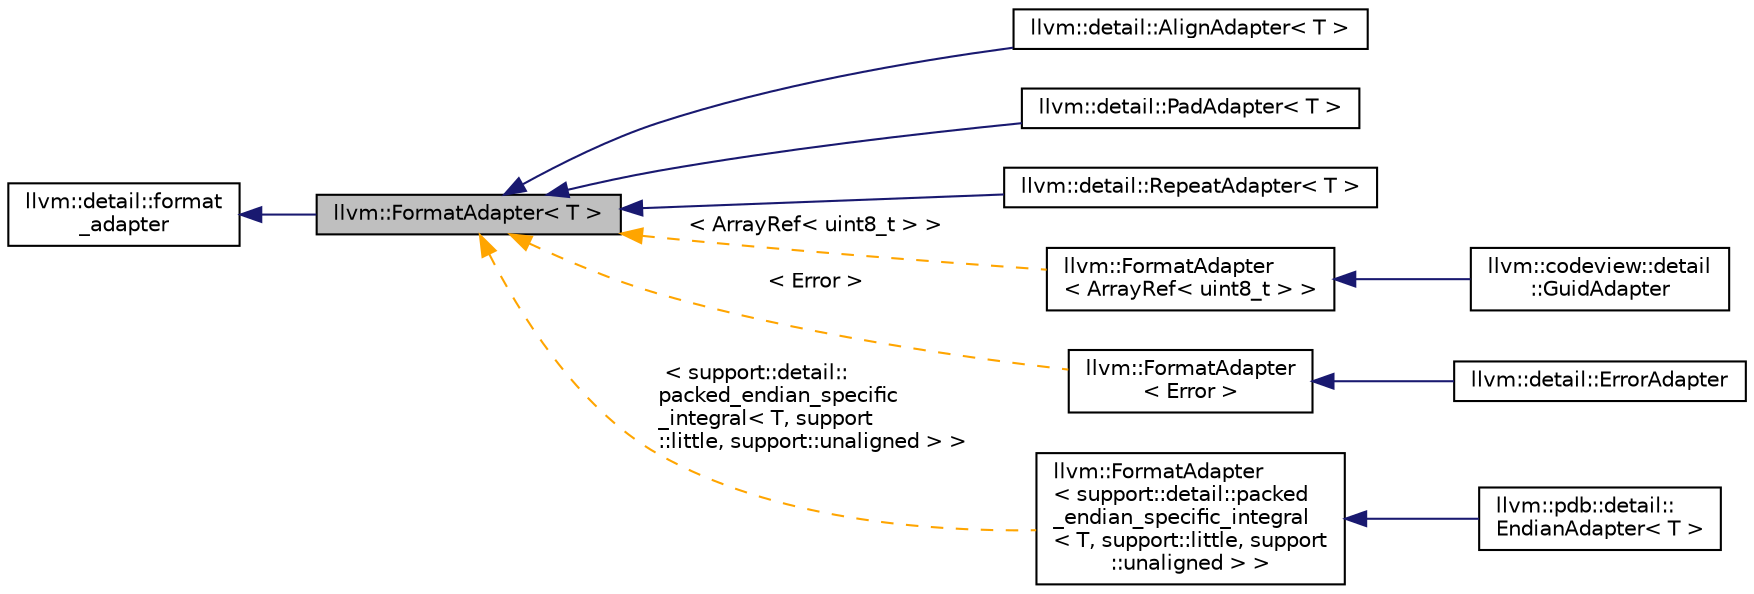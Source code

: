 digraph "llvm::FormatAdapter&lt; T &gt;"
{
 // LATEX_PDF_SIZE
  bgcolor="transparent";
  edge [fontname="Helvetica",fontsize="10",labelfontname="Helvetica",labelfontsize="10"];
  node [fontname="Helvetica",fontsize="10",shape=record];
  rankdir="LR";
  Node1 [label="llvm::FormatAdapter\< T \>",height=0.2,width=0.4,color="black", fillcolor="grey75", style="filled", fontcolor="black",tooltip=" "];
  Node2 -> Node1 [dir="back",color="midnightblue",fontsize="10",style="solid",fontname="Helvetica"];
  Node2 [label="llvm::detail::format\l_adapter",height=0.2,width=0.4,color="black",URL="$classllvm_1_1detail_1_1format__adapter.html",tooltip=" "];
  Node1 -> Node3 [dir="back",color="midnightblue",fontsize="10",style="solid",fontname="Helvetica"];
  Node3 [label="llvm::detail::AlignAdapter\< T \>",height=0.2,width=0.4,color="black",URL="$classllvm_1_1detail_1_1AlignAdapter.html",tooltip=" "];
  Node1 -> Node4 [dir="back",color="midnightblue",fontsize="10",style="solid",fontname="Helvetica"];
  Node4 [label="llvm::detail::PadAdapter\< T \>",height=0.2,width=0.4,color="black",URL="$classllvm_1_1detail_1_1PadAdapter.html",tooltip=" "];
  Node1 -> Node5 [dir="back",color="midnightblue",fontsize="10",style="solid",fontname="Helvetica"];
  Node5 [label="llvm::detail::RepeatAdapter\< T \>",height=0.2,width=0.4,color="black",URL="$classllvm_1_1detail_1_1RepeatAdapter.html",tooltip=" "];
  Node1 -> Node6 [dir="back",color="orange",fontsize="10",style="dashed",label=" \< ArrayRef\< uint8_t \> \>" ,fontname="Helvetica"];
  Node6 [label="llvm::FormatAdapter\l\< ArrayRef\< uint8_t \> \>",height=0.2,width=0.4,color="black",URL="$classllvm_1_1FormatAdapter.html",tooltip=" "];
  Node6 -> Node7 [dir="back",color="midnightblue",fontsize="10",style="solid",fontname="Helvetica"];
  Node7 [label="llvm::codeview::detail\l::GuidAdapter",height=0.2,width=0.4,color="black",URL="$classllvm_1_1codeview_1_1detail_1_1GuidAdapter.html",tooltip=" "];
  Node1 -> Node8 [dir="back",color="orange",fontsize="10",style="dashed",label=" \< Error \>" ,fontname="Helvetica"];
  Node8 [label="llvm::FormatAdapter\l\< Error \>",height=0.2,width=0.4,color="black",URL="$classllvm_1_1FormatAdapter.html",tooltip=" "];
  Node8 -> Node9 [dir="back",color="midnightblue",fontsize="10",style="solid",fontname="Helvetica"];
  Node9 [label="llvm::detail::ErrorAdapter",height=0.2,width=0.4,color="black",URL="$classllvm_1_1detail_1_1ErrorAdapter.html",tooltip=" "];
  Node1 -> Node10 [dir="back",color="orange",fontsize="10",style="dashed",label=" \< support::detail::\lpacked_endian_specific\l_integral\< T, support\l::little, support::unaligned \> \>" ,fontname="Helvetica"];
  Node10 [label="llvm::FormatAdapter\l\< support::detail::packed\l_endian_specific_integral\l\< T, support::little, support\l::unaligned \> \>",height=0.2,width=0.4,color="black",URL="$classllvm_1_1FormatAdapter.html",tooltip=" "];
  Node10 -> Node11 [dir="back",color="midnightblue",fontsize="10",style="solid",fontname="Helvetica"];
  Node11 [label="llvm::pdb::detail::\lEndianAdapter\< T \>",height=0.2,width=0.4,color="black",URL="$structllvm_1_1pdb_1_1detail_1_1EndianAdapter.html",tooltip=" "];
}
